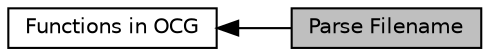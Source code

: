 digraph "Parse Filename"
{
  edge [fontname="Helvetica",fontsize="10",labelfontname="Helvetica",labelfontsize="10"];
  node [fontname="Helvetica",fontsize="10",shape=box];
  rankdir=LR;
  Node1 [label="Parse Filename",height=0.2,width=0.4,color="black", fillcolor="grey75", style="filled", fontcolor="black",tooltip="Parse the filename to get user_name and file_date."];
  Node2 [label="Functions in OCG",height=0.2,width=0.4,color="black", fillcolor="white", style="filled",URL="$group____fn.html",tooltip="describing all the functions used by OCG"];
  Node2->Node1 [shape=plaintext, dir="back", style="solid"];
}
